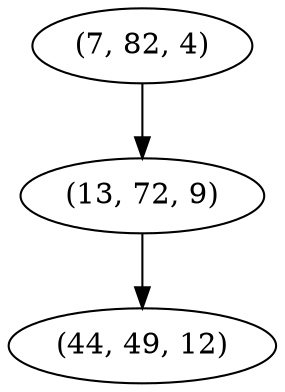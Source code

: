 digraph tree {
    "(7, 82, 4)";
    "(13, 72, 9)";
    "(44, 49, 12)";
    "(7, 82, 4)" -> "(13, 72, 9)";
    "(13, 72, 9)" -> "(44, 49, 12)";
}
